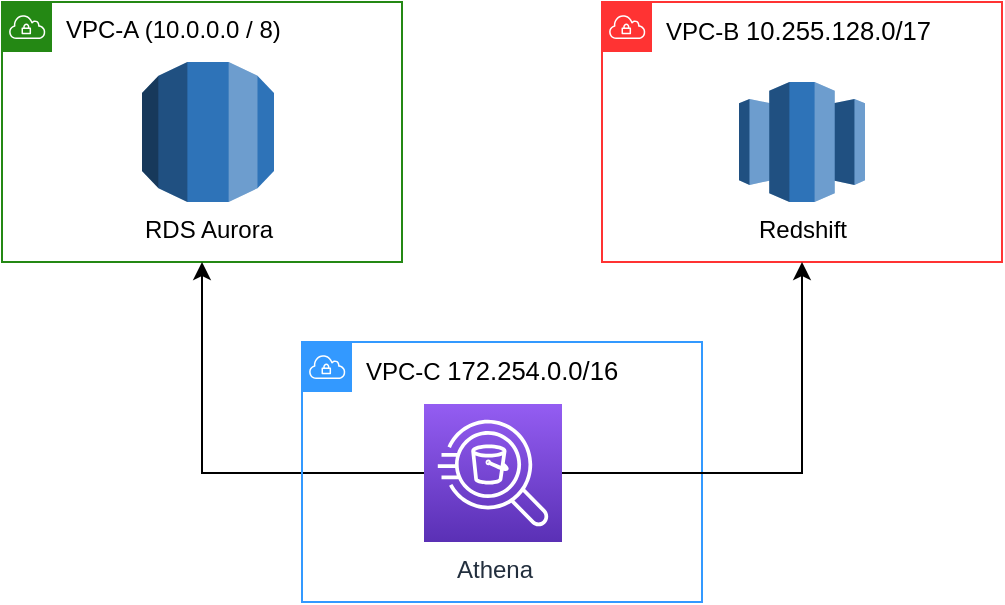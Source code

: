 <mxfile version="14.5.1" type="device"><diagram id="Ht1M8jgEwFfnCIfOTk4-" name="Page-1"><mxGraphModel dx="857" dy="642" grid="1" gridSize="10" guides="1" tooltips="1" connect="1" arrows="1" fold="1" page="1" pageScale="1" pageWidth="1169" pageHeight="827" math="0" shadow="0"><root><mxCell id="0"/><mxCell id="1" parent="0"/><mxCell id="3Z2pkDXgtdhEeg2BjMEw-1" value="&lt;font color=&quot;#000000&quot; style=&quot;font-size: 12px&quot;&gt;VPC-A (10.0.0.0 / 8)&lt;/font&gt;" style="points=[[0,0],[0.25,0],[0.5,0],[0.75,0],[1,0],[1,0.25],[1,0.5],[1,0.75],[1,1],[0.75,1],[0.5,1],[0.25,1],[0,1],[0,0.75],[0,0.5],[0,0.25]];outlineConnect=0;gradientColor=none;html=1;whiteSpace=wrap;fontSize=12;fontStyle=0;shape=mxgraph.aws4.group;grIcon=mxgraph.aws4.group_vpc;strokeColor=#248814;fillColor=none;verticalAlign=top;align=left;spacingLeft=30;fontColor=#AAB7B8;dashed=0;" vertex="1" parent="1"><mxGeometry x="140" y="230" width="200" height="130" as="geometry"/></mxCell><mxCell id="3Z2pkDXgtdhEeg2BjMEw-2" value="&lt;font color=&quot;#000000&quot;&gt;VPC-B&amp;nbsp;&lt;span style=&quot;font-family: &amp;#34;arial&amp;#34; , &amp;#34;verdana&amp;#34; , sans-serif ; font-size: 12.8px&quot;&gt;10.255.128.0/17&lt;/span&gt;&lt;/font&gt;" style="points=[[0,0],[0.25,0],[0.5,0],[0.75,0],[1,0],[1,0.25],[1,0.5],[1,0.75],[1,1],[0.75,1],[0.5,1],[0.25,1],[0,1],[0,0.75],[0,0.5],[0,0.25]];outlineConnect=0;gradientColor=none;html=1;whiteSpace=wrap;fontSize=12;fontStyle=0;shape=mxgraph.aws4.group;grIcon=mxgraph.aws4.group_vpc;fillColor=none;verticalAlign=top;align=left;spacingLeft=30;fontColor=#AAB7B8;dashed=0;strokeColor=#FF3333;" vertex="1" parent="1"><mxGeometry x="440" y="230" width="200" height="130" as="geometry"/></mxCell><mxCell id="3Z2pkDXgtdhEeg2BjMEw-8" style="edgeStyle=orthogonalEdgeStyle;rounded=0;orthogonalLoop=1;jettySize=auto;html=1;" edge="1" parent="1" source="3Z2pkDXgtdhEeg2BjMEw-6" target="3Z2pkDXgtdhEeg2BjMEw-1"><mxGeometry relative="1" as="geometry"><Array as="points"><mxPoint x="240" y="466"/></Array></mxGeometry></mxCell><mxCell id="3Z2pkDXgtdhEeg2BjMEw-3" value="&lt;font color=&quot;#000000&quot;&gt;VPC-C&amp;nbsp;&lt;span style=&quot;font-family: &amp;#34;arial&amp;#34; , &amp;#34;verdana&amp;#34; , sans-serif ; font-size: 12.8px&quot;&gt;172.254.0.0/16&lt;/span&gt;&lt;/font&gt;" style="points=[[0,0],[0.25,0],[0.5,0],[0.75,0],[1,0],[1,0.25],[1,0.5],[1,0.75],[1,1],[0.75,1],[0.5,1],[0.25,1],[0,1],[0,0.75],[0,0.5],[0,0.25]];outlineConnect=0;gradientColor=none;html=1;whiteSpace=wrap;fontSize=12;fontStyle=0;shape=mxgraph.aws4.group;grIcon=mxgraph.aws4.group_vpc;fillColor=none;verticalAlign=top;align=left;spacingLeft=30;fontColor=#AAB7B8;dashed=0;strokeColor=#3399FF;" vertex="1" parent="1"><mxGeometry x="290" y="400" width="200" height="130" as="geometry"/></mxCell><mxCell id="3Z2pkDXgtdhEeg2BjMEw-4" value="RDS Aurora" style="outlineConnect=0;dashed=0;verticalLabelPosition=bottom;verticalAlign=top;align=center;html=1;shape=mxgraph.aws3.rds;fillColor=#2E73B8;gradientColor=none;strokeColor=#3399FF;" vertex="1" parent="1"><mxGeometry x="210" y="260" width="66" height="70" as="geometry"/></mxCell><mxCell id="3Z2pkDXgtdhEeg2BjMEw-5" value="Redshift" style="outlineConnect=0;dashed=0;verticalLabelPosition=bottom;verticalAlign=top;align=center;html=1;shape=mxgraph.aws3.redshift;fillColor=#2E73B8;gradientColor=none;strokeColor=#3399FF;" vertex="1" parent="1"><mxGeometry x="508.5" y="270" width="63" height="60" as="geometry"/></mxCell><mxCell id="3Z2pkDXgtdhEeg2BjMEw-7" style="edgeStyle=orthogonalEdgeStyle;rounded=0;orthogonalLoop=1;jettySize=auto;html=1;entryX=0.5;entryY=1;entryDx=0;entryDy=0;" edge="1" parent="1" source="3Z2pkDXgtdhEeg2BjMEw-6" target="3Z2pkDXgtdhEeg2BjMEw-2"><mxGeometry relative="1" as="geometry"/></mxCell><mxCell id="3Z2pkDXgtdhEeg2BjMEw-6" value="Athena" style="points=[[0,0,0],[0.25,0,0],[0.5,0,0],[0.75,0,0],[1,0,0],[0,1,0],[0.25,1,0],[0.5,1,0],[0.75,1,0],[1,1,0],[0,0.25,0],[0,0.5,0],[0,0.75,0],[1,0.25,0],[1,0.5,0],[1,0.75,0]];outlineConnect=0;fontColor=#232F3E;gradientColor=#945DF2;gradientDirection=north;fillColor=#5A30B5;strokeColor=#ffffff;dashed=0;verticalLabelPosition=bottom;verticalAlign=top;align=center;html=1;fontSize=12;fontStyle=0;aspect=fixed;shape=mxgraph.aws4.resourceIcon;resIcon=mxgraph.aws4.athena;" vertex="1" parent="1"><mxGeometry x="351" y="431" width="69" height="69" as="geometry"/></mxCell></root></mxGraphModel></diagram></mxfile>